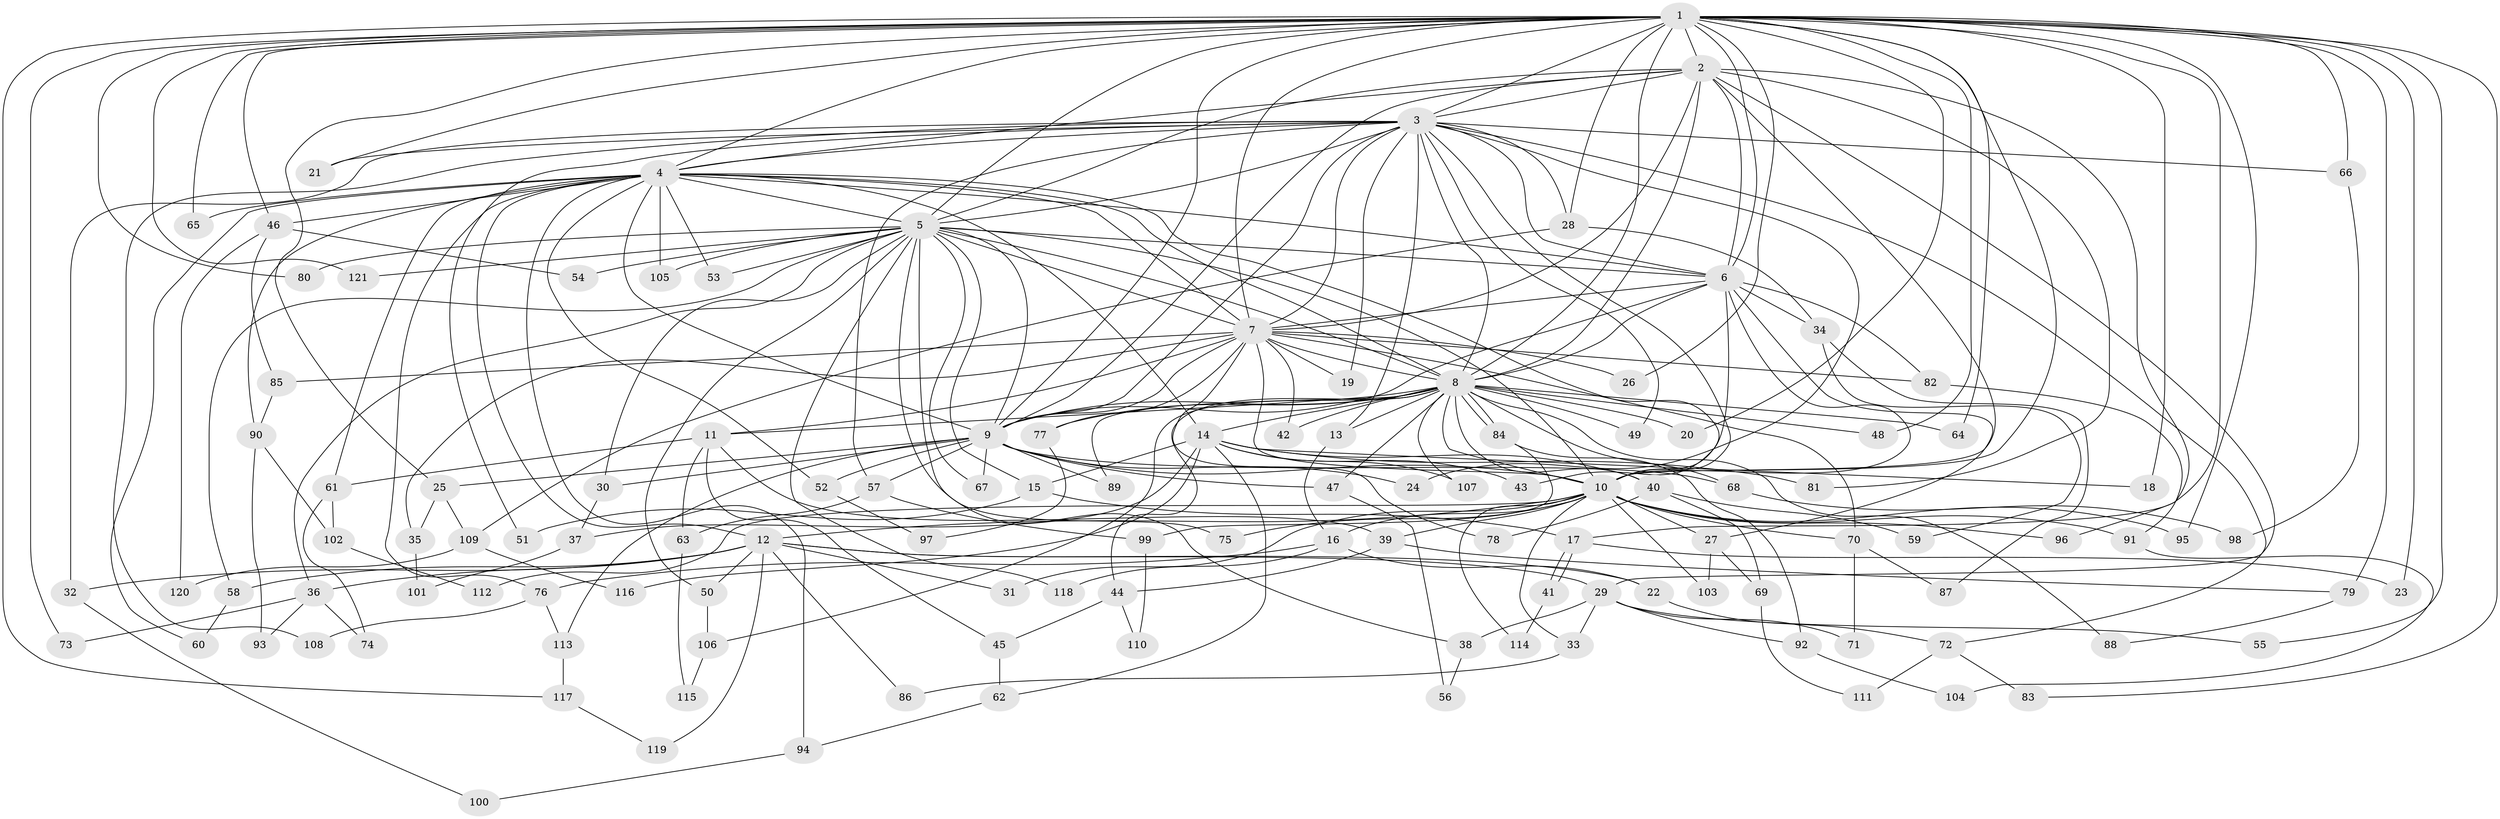 // coarse degree distribution, {27: 0.011111111111111112, 16: 0.011111111111111112, 34: 0.011111111111111112, 18: 0.022222222222222223, 13: 0.011111111111111112, 19: 0.011111111111111112, 31: 0.011111111111111112, 23: 0.011111111111111112, 7: 0.011111111111111112, 12: 0.011111111111111112, 3: 0.2111111111111111, 6: 0.011111111111111112, 5: 0.06666666666666667, 2: 0.4444444444444444, 4: 0.13333333333333333, 1: 0.011111111111111112}
// Generated by graph-tools (version 1.1) at 2025/23/03/03/25 07:23:46]
// undirected, 121 vertices, 267 edges
graph export_dot {
graph [start="1"]
  node [color=gray90,style=filled];
  1;
  2;
  3;
  4;
  5;
  6;
  7;
  8;
  9;
  10;
  11;
  12;
  13;
  14;
  15;
  16;
  17;
  18;
  19;
  20;
  21;
  22;
  23;
  24;
  25;
  26;
  27;
  28;
  29;
  30;
  31;
  32;
  33;
  34;
  35;
  36;
  37;
  38;
  39;
  40;
  41;
  42;
  43;
  44;
  45;
  46;
  47;
  48;
  49;
  50;
  51;
  52;
  53;
  54;
  55;
  56;
  57;
  58;
  59;
  60;
  61;
  62;
  63;
  64;
  65;
  66;
  67;
  68;
  69;
  70;
  71;
  72;
  73;
  74;
  75;
  76;
  77;
  78;
  79;
  80;
  81;
  82;
  83;
  84;
  85;
  86;
  87;
  88;
  89;
  90;
  91;
  92;
  93;
  94;
  95;
  96;
  97;
  98;
  99;
  100;
  101;
  102;
  103;
  104;
  105;
  106;
  107;
  108;
  109;
  110;
  111;
  112;
  113;
  114;
  115;
  116;
  117;
  118;
  119;
  120;
  121;
  1 -- 2;
  1 -- 3;
  1 -- 4;
  1 -- 5;
  1 -- 6;
  1 -- 7;
  1 -- 8;
  1 -- 9;
  1 -- 10;
  1 -- 17;
  1 -- 18;
  1 -- 20;
  1 -- 21;
  1 -- 23;
  1 -- 25;
  1 -- 26;
  1 -- 28;
  1 -- 46;
  1 -- 48;
  1 -- 55;
  1 -- 64;
  1 -- 65;
  1 -- 66;
  1 -- 73;
  1 -- 79;
  1 -- 80;
  1 -- 83;
  1 -- 95;
  1 -- 117;
  1 -- 121;
  2 -- 3;
  2 -- 4;
  2 -- 5;
  2 -- 6;
  2 -- 7;
  2 -- 8;
  2 -- 9;
  2 -- 10;
  2 -- 29;
  2 -- 81;
  2 -- 96;
  3 -- 4;
  3 -- 5;
  3 -- 6;
  3 -- 7;
  3 -- 8;
  3 -- 9;
  3 -- 10;
  3 -- 13;
  3 -- 19;
  3 -- 21;
  3 -- 24;
  3 -- 28;
  3 -- 32;
  3 -- 49;
  3 -- 51;
  3 -- 57;
  3 -- 66;
  3 -- 72;
  3 -- 108;
  4 -- 5;
  4 -- 6;
  4 -- 7;
  4 -- 8;
  4 -- 9;
  4 -- 10;
  4 -- 12;
  4 -- 14;
  4 -- 46;
  4 -- 52;
  4 -- 53;
  4 -- 60;
  4 -- 61;
  4 -- 65;
  4 -- 76;
  4 -- 90;
  4 -- 94;
  4 -- 105;
  5 -- 6;
  5 -- 7;
  5 -- 8;
  5 -- 9;
  5 -- 10;
  5 -- 15;
  5 -- 30;
  5 -- 36;
  5 -- 38;
  5 -- 50;
  5 -- 53;
  5 -- 54;
  5 -- 58;
  5 -- 67;
  5 -- 75;
  5 -- 80;
  5 -- 105;
  5 -- 118;
  5 -- 121;
  6 -- 7;
  6 -- 8;
  6 -- 9;
  6 -- 10;
  6 -- 27;
  6 -- 34;
  6 -- 43;
  6 -- 82;
  7 -- 8;
  7 -- 9;
  7 -- 10;
  7 -- 11;
  7 -- 19;
  7 -- 26;
  7 -- 35;
  7 -- 42;
  7 -- 70;
  7 -- 77;
  7 -- 78;
  7 -- 82;
  7 -- 85;
  8 -- 9;
  8 -- 10;
  8 -- 11;
  8 -- 13;
  8 -- 14;
  8 -- 20;
  8 -- 40;
  8 -- 42;
  8 -- 44;
  8 -- 47;
  8 -- 48;
  8 -- 49;
  8 -- 64;
  8 -- 68;
  8 -- 77;
  8 -- 84;
  8 -- 84;
  8 -- 88;
  8 -- 89;
  8 -- 106;
  8 -- 107;
  9 -- 10;
  9 -- 24;
  9 -- 25;
  9 -- 30;
  9 -- 47;
  9 -- 52;
  9 -- 57;
  9 -- 67;
  9 -- 68;
  9 -- 89;
  9 -- 113;
  10 -- 12;
  10 -- 16;
  10 -- 27;
  10 -- 31;
  10 -- 33;
  10 -- 39;
  10 -- 70;
  10 -- 75;
  10 -- 91;
  10 -- 95;
  10 -- 96;
  10 -- 103;
  10 -- 112;
  10 -- 114;
  11 -- 39;
  11 -- 45;
  11 -- 61;
  11 -- 63;
  12 -- 22;
  12 -- 29;
  12 -- 31;
  12 -- 32;
  12 -- 36;
  12 -- 50;
  12 -- 58;
  12 -- 86;
  12 -- 119;
  13 -- 16;
  14 -- 15;
  14 -- 18;
  14 -- 37;
  14 -- 40;
  14 -- 43;
  14 -- 62;
  14 -- 81;
  14 -- 107;
  14 -- 116;
  15 -- 17;
  15 -- 51;
  16 -- 22;
  16 -- 76;
  16 -- 118;
  17 -- 23;
  17 -- 41;
  17 -- 41;
  22 -- 72;
  25 -- 35;
  25 -- 109;
  27 -- 69;
  27 -- 103;
  28 -- 34;
  28 -- 109;
  29 -- 33;
  29 -- 38;
  29 -- 55;
  29 -- 71;
  29 -- 92;
  30 -- 37;
  32 -- 100;
  33 -- 86;
  34 -- 59;
  34 -- 87;
  35 -- 101;
  36 -- 73;
  36 -- 74;
  36 -- 93;
  37 -- 101;
  38 -- 56;
  39 -- 44;
  39 -- 79;
  40 -- 59;
  40 -- 69;
  40 -- 78;
  41 -- 114;
  44 -- 45;
  44 -- 110;
  45 -- 62;
  46 -- 54;
  46 -- 85;
  46 -- 120;
  47 -- 56;
  50 -- 106;
  52 -- 97;
  57 -- 63;
  57 -- 99;
  58 -- 60;
  61 -- 74;
  61 -- 102;
  62 -- 94;
  63 -- 115;
  66 -- 98;
  68 -- 98;
  69 -- 111;
  70 -- 71;
  70 -- 87;
  72 -- 83;
  72 -- 111;
  76 -- 108;
  76 -- 113;
  77 -- 97;
  79 -- 88;
  82 -- 91;
  84 -- 92;
  84 -- 99;
  85 -- 90;
  90 -- 93;
  90 -- 102;
  91 -- 104;
  92 -- 104;
  94 -- 100;
  99 -- 110;
  102 -- 112;
  106 -- 115;
  109 -- 116;
  109 -- 120;
  113 -- 117;
  117 -- 119;
}
